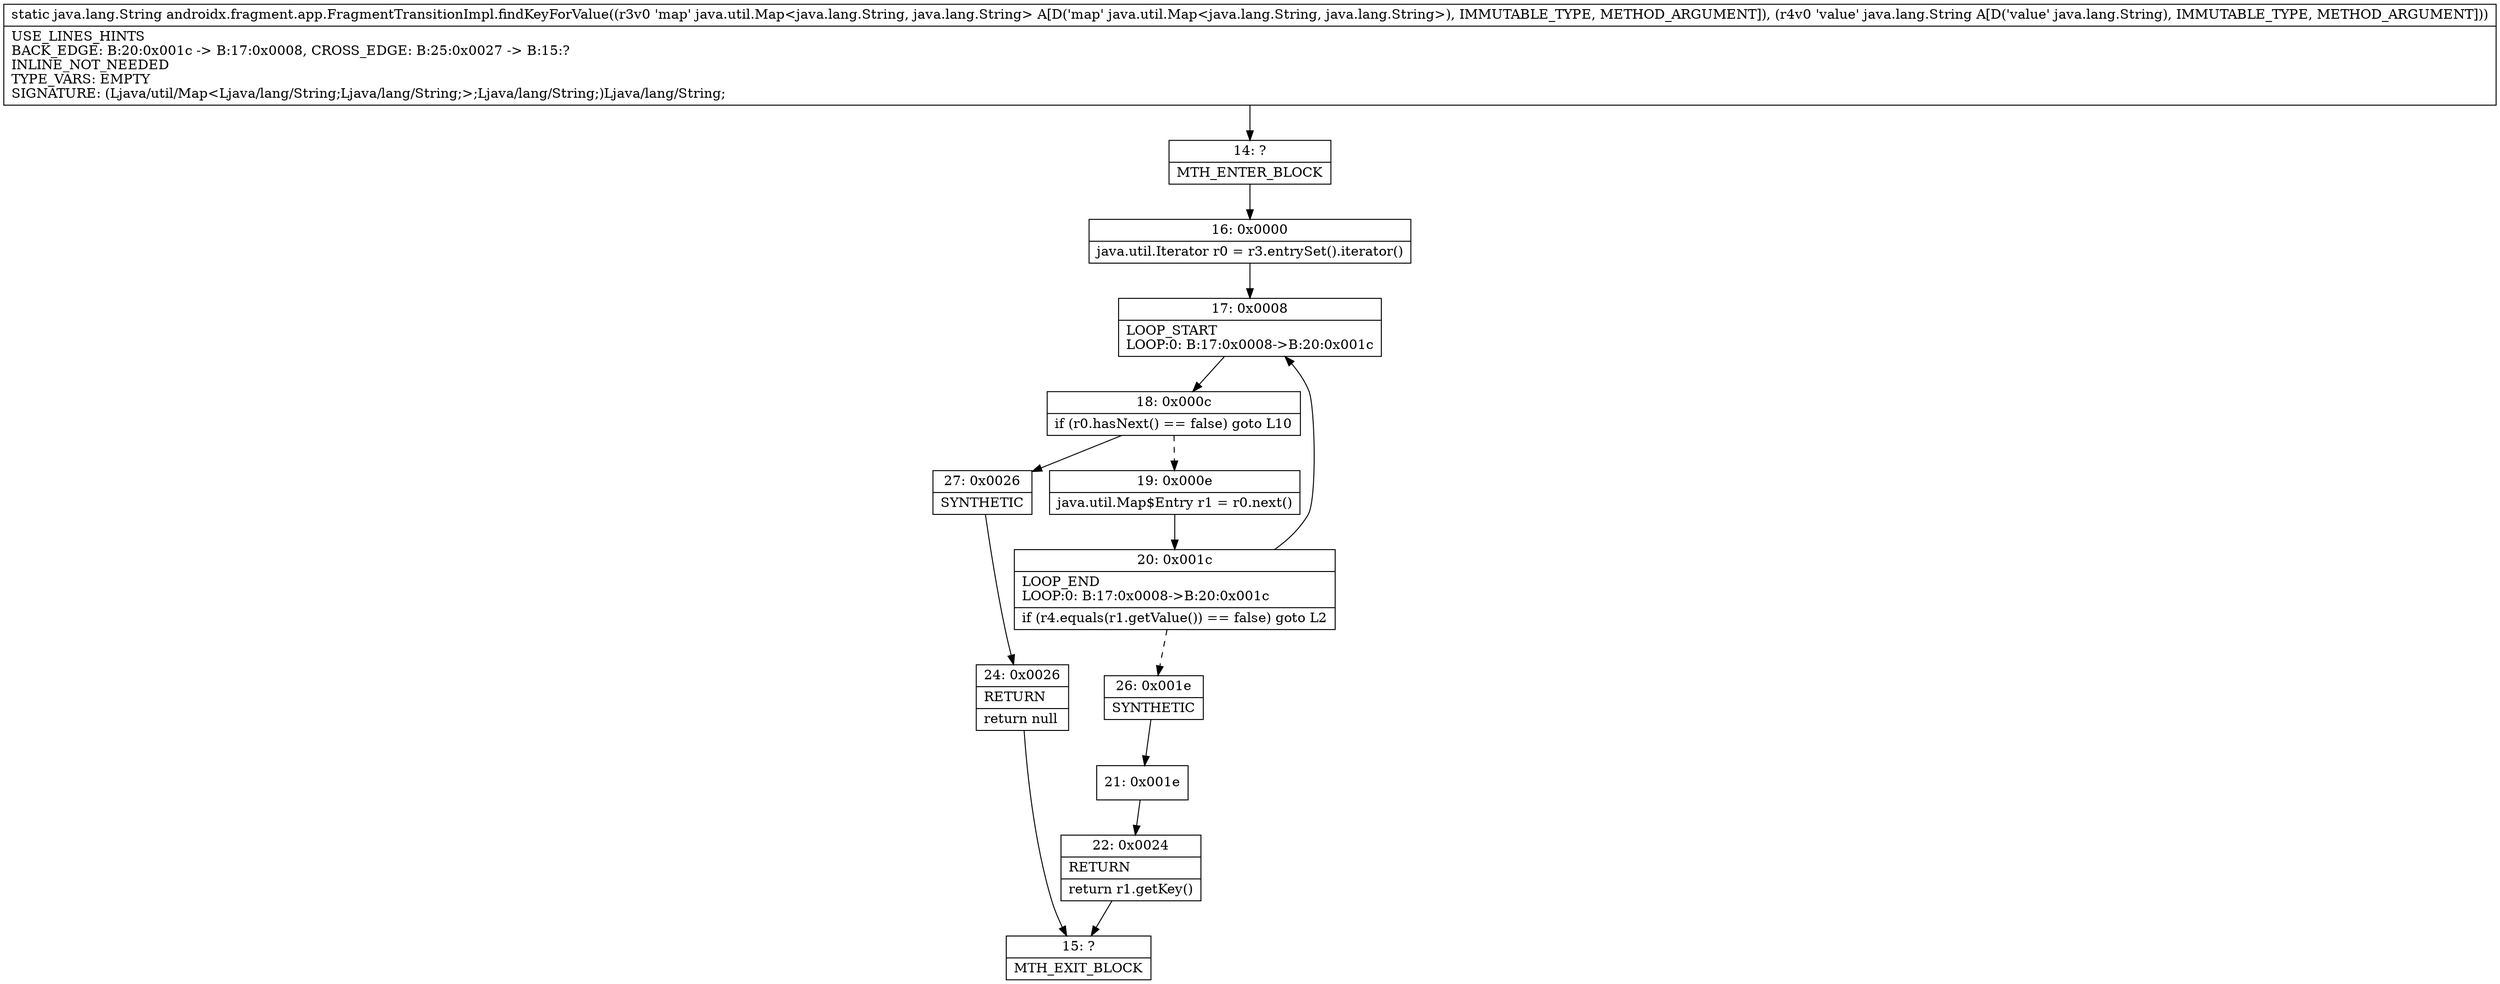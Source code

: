 digraph "CFG forandroidx.fragment.app.FragmentTransitionImpl.findKeyForValue(Ljava\/util\/Map;Ljava\/lang\/String;)Ljava\/lang\/String;" {
Node_14 [shape=record,label="{14\:\ ?|MTH_ENTER_BLOCK\l}"];
Node_16 [shape=record,label="{16\:\ 0x0000|java.util.Iterator r0 = r3.entrySet().iterator()\l}"];
Node_17 [shape=record,label="{17\:\ 0x0008|LOOP_START\lLOOP:0: B:17:0x0008\-\>B:20:0x001c\l}"];
Node_18 [shape=record,label="{18\:\ 0x000c|if (r0.hasNext() == false) goto L10\l}"];
Node_19 [shape=record,label="{19\:\ 0x000e|java.util.Map$Entry r1 = r0.next()\l}"];
Node_20 [shape=record,label="{20\:\ 0x001c|LOOP_END\lLOOP:0: B:17:0x0008\-\>B:20:0x001c\l|if (r4.equals(r1.getValue()) == false) goto L2\l}"];
Node_26 [shape=record,label="{26\:\ 0x001e|SYNTHETIC\l}"];
Node_21 [shape=record,label="{21\:\ 0x001e}"];
Node_22 [shape=record,label="{22\:\ 0x0024|RETURN\l|return r1.getKey()\l}"];
Node_15 [shape=record,label="{15\:\ ?|MTH_EXIT_BLOCK\l}"];
Node_27 [shape=record,label="{27\:\ 0x0026|SYNTHETIC\l}"];
Node_24 [shape=record,label="{24\:\ 0x0026|RETURN\l|return null\l}"];
MethodNode[shape=record,label="{static java.lang.String androidx.fragment.app.FragmentTransitionImpl.findKeyForValue((r3v0 'map' java.util.Map\<java.lang.String, java.lang.String\> A[D('map' java.util.Map\<java.lang.String, java.lang.String\>), IMMUTABLE_TYPE, METHOD_ARGUMENT]), (r4v0 'value' java.lang.String A[D('value' java.lang.String), IMMUTABLE_TYPE, METHOD_ARGUMENT]))  | USE_LINES_HINTS\lBACK_EDGE: B:20:0x001c \-\> B:17:0x0008, CROSS_EDGE: B:25:0x0027 \-\> B:15:?\lINLINE_NOT_NEEDED\lTYPE_VARS: EMPTY\lSIGNATURE: (Ljava\/util\/Map\<Ljava\/lang\/String;Ljava\/lang\/String;\>;Ljava\/lang\/String;)Ljava\/lang\/String;\l}"];
MethodNode -> Node_14;Node_14 -> Node_16;
Node_16 -> Node_17;
Node_17 -> Node_18;
Node_18 -> Node_19[style=dashed];
Node_18 -> Node_27;
Node_19 -> Node_20;
Node_20 -> Node_17;
Node_20 -> Node_26[style=dashed];
Node_26 -> Node_21;
Node_21 -> Node_22;
Node_22 -> Node_15;
Node_27 -> Node_24;
Node_24 -> Node_15;
}


